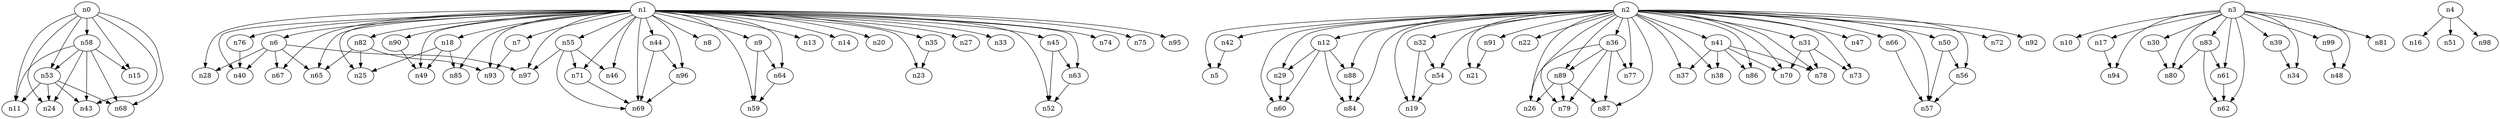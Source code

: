digraph G {
	n0 -> n11;
	n0 -> n15;
	n0 -> n24;
	n0 -> n43;
	n0 -> n53;
	n0 -> n58;
	n0 -> n68;
	n1 -> n6;
	n1 -> n7;
	n1 -> n8;
	n1 -> n9;
	n1 -> n13;
	n1 -> n14;
	n1 -> n18;
	n1 -> n20;
	n1 -> n23;
	n1 -> n25;
	n1 -> n27;
	n1 -> n28;
	n1 -> n33;
	n1 -> n35;
	n1 -> n40;
	n1 -> n44;
	n1 -> n45;
	n1 -> n46;
	n1 -> n49;
	n1 -> n52;
	n1 -> n55;
	n1 -> n59;
	n1 -> n63;
	n1 -> n64;
	n1 -> n65;
	n1 -> n67;
	n1 -> n69;
	n1 -> n71;
	n1 -> n74;
	n1 -> n75;
	n1 -> n76;
	n1 -> n82;
	n1 -> n85;
	n1 -> n90;
	n1 -> n93;
	n1 -> n95;
	n1 -> n96;
	n1 -> n97;
	n2 -> n5;
	n2 -> n12;
	n2 -> n19;
	n2 -> n21;
	n2 -> n22;
	n2 -> n26;
	n2 -> n29;
	n2 -> n31;
	n2 -> n32;
	n2 -> n36;
	n2 -> n37;
	n2 -> n38;
	n2 -> n41;
	n2 -> n42;
	n2 -> n47;
	n2 -> n50;
	n2 -> n54;
	n2 -> n56;
	n2 -> n57;
	n2 -> n60;
	n2 -> n66;
	n2 -> n70;
	n2 -> n72;
	n2 -> n73;
	n2 -> n77;
	n2 -> n78;
	n2 -> n79;
	n2 -> n84;
	n2 -> n86;
	n2 -> n87;
	n2 -> n88;
	n2 -> n89;
	n2 -> n91;
	n2 -> n92;
	n3 -> n10;
	n3 -> n17;
	n3 -> n30;
	n3 -> n34;
	n3 -> n39;
	n3 -> n48;
	n3 -> n61;
	n3 -> n62;
	n3 -> n80;
	n3 -> n81;
	n3 -> n83;
	n3 -> n94;
	n3 -> n99;
	n4 -> n16;
	n4 -> n51;
	n4 -> n98;
	n6 -> n28;
	n6 -> n40;
	n6 -> n65;
	n6 -> n67;
	n6 -> n97;
	n7 -> n93;
	n9 -> n59;
	n9 -> n64;
	n12 -> n29;
	n12 -> n60;
	n12 -> n84;
	n12 -> n88;
	n17 -> n94;
	n18 -> n25;
	n18 -> n49;
	n18 -> n85;
	n29 -> n60;
	n30 -> n80;
	n31 -> n70;
	n31 -> n73;
	n31 -> n78;
	n32 -> n19;
	n32 -> n54;
	n35 -> n23;
	n36 -> n26;
	n36 -> n77;
	n36 -> n79;
	n36 -> n87;
	n36 -> n89;
	n39 -> n34;
	n41 -> n37;
	n41 -> n38;
	n41 -> n70;
	n41 -> n78;
	n41 -> n86;
	n42 -> n5;
	n44 -> n69;
	n44 -> n96;
	n45 -> n52;
	n45 -> n63;
	n50 -> n56;
	n50 -> n57;
	n53 -> n11;
	n53 -> n24;
	n53 -> n43;
	n53 -> n68;
	n54 -> n19;
	n55 -> n46;
	n55 -> n69;
	n55 -> n71;
	n55 -> n97;
	n56 -> n57;
	n58 -> n11;
	n58 -> n15;
	n58 -> n24;
	n58 -> n43;
	n58 -> n53;
	n58 -> n68;
	n61 -> n62;
	n63 -> n52;
	n64 -> n59;
	n66 -> n57;
	n71 -> n69;
	n76 -> n40;
	n82 -> n25;
	n82 -> n65;
	n82 -> n93;
	n83 -> n61;
	n83 -> n62;
	n83 -> n80;
	n88 -> n84;
	n89 -> n26;
	n89 -> n79;
	n89 -> n87;
	n90 -> n49;
	n91 -> n21;
	n96 -> n69;
	n99 -> n48;
}
